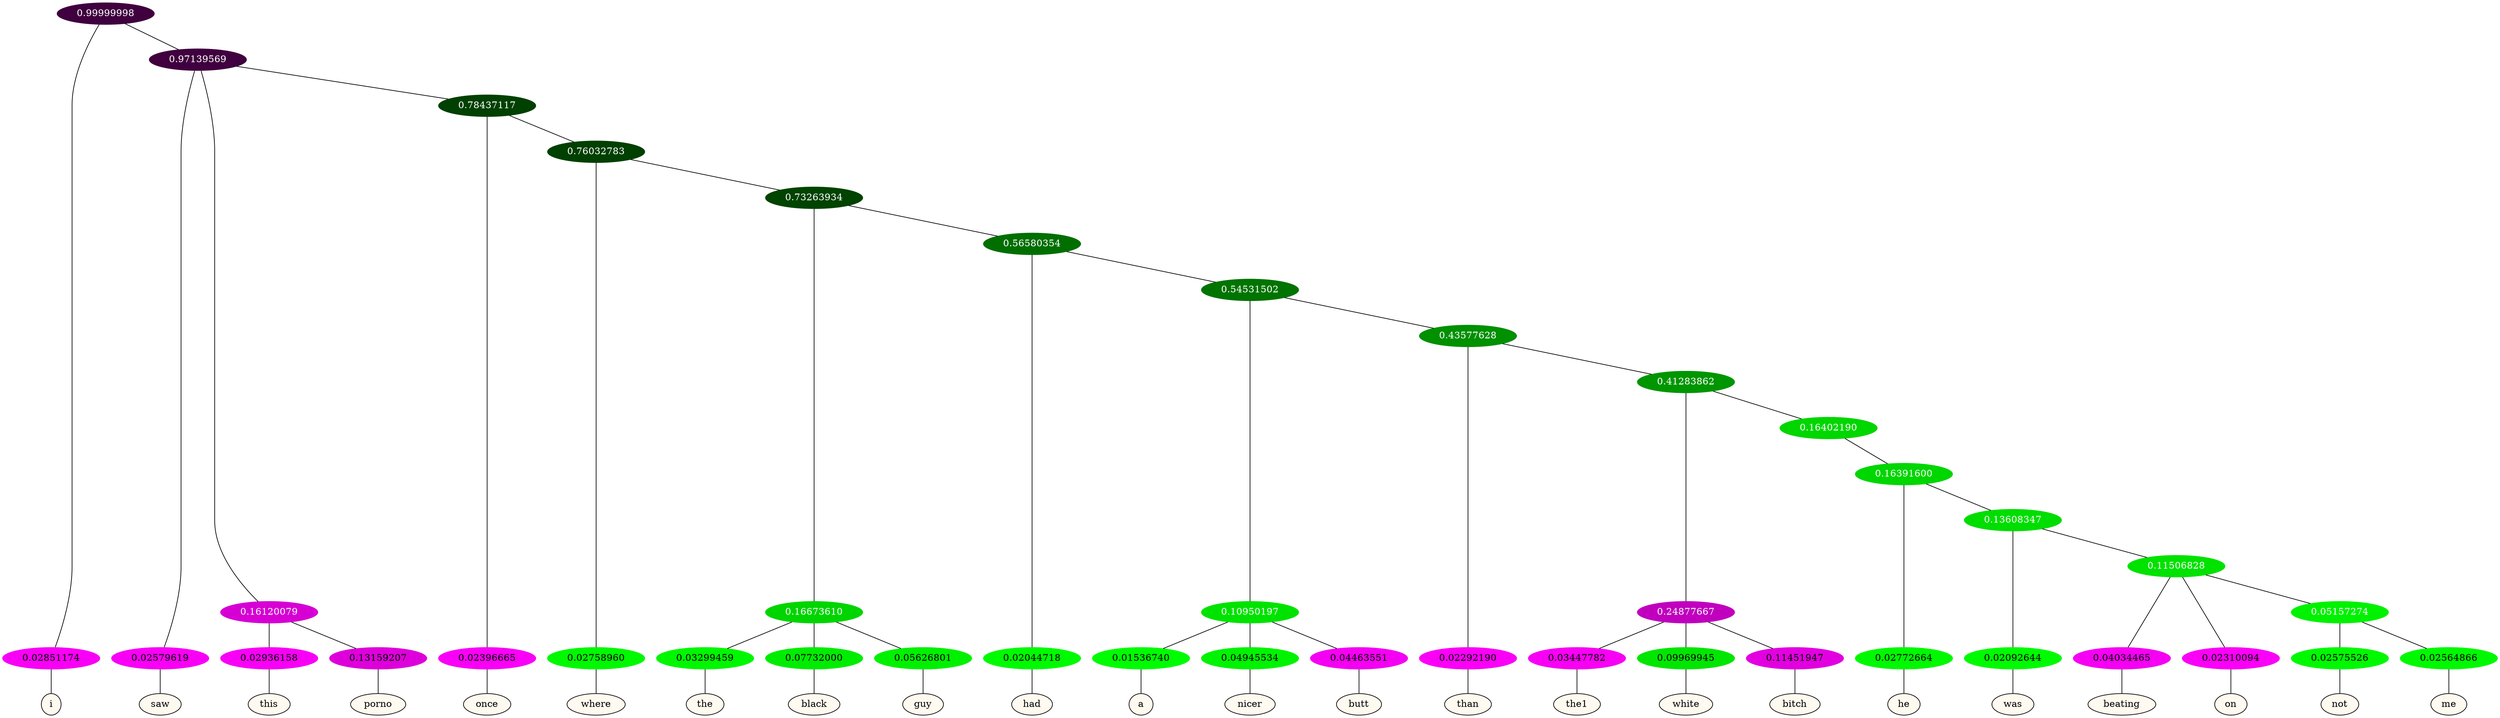 graph {
	node [format=png height=0.15 nodesep=0.001 ordering=out overlap=prism overlap_scaling=0.01 ranksep=0.001 ratio=0.2 style=filled width=0.15]
	{
		rank=same
		a_w_1 [label=i color=black fillcolor=floralwhite style="filled,solid"]
		a_w_3 [label=saw color=black fillcolor=floralwhite style="filled,solid"]
		a_w_6 [label=this color=black fillcolor=floralwhite style="filled,solid"]
		a_w_7 [label=porno color=black fillcolor=floralwhite style="filled,solid"]
		a_w_8 [label=once color=black fillcolor=floralwhite style="filled,solid"]
		a_w_10 [label=where color=black fillcolor=floralwhite style="filled,solid"]
		a_w_14 [label=the color=black fillcolor=floralwhite style="filled,solid"]
		a_w_15 [label=black color=black fillcolor=floralwhite style="filled,solid"]
		a_w_16 [label=guy color=black fillcolor=floralwhite style="filled,solid"]
		a_w_17 [label=had color=black fillcolor=floralwhite style="filled,solid"]
		a_w_21 [label=a color=black fillcolor=floralwhite style="filled,solid"]
		a_w_22 [label=nicer color=black fillcolor=floralwhite style="filled,solid"]
		a_w_23 [label=butt color=black fillcolor=floralwhite style="filled,solid"]
		a_w_24 [label=than color=black fillcolor=floralwhite style="filled,solid"]
		a_w_28 [label=the1 color=black fillcolor=floralwhite style="filled,solid"]
		a_w_29 [label=white color=black fillcolor=floralwhite style="filled,solid"]
		a_w_30 [label=bitch color=black fillcolor=floralwhite style="filled,solid"]
		a_w_32 [label=he color=black fillcolor=floralwhite style="filled,solid"]
		a_w_34 [label=was color=black fillcolor=floralwhite style="filled,solid"]
		a_w_36 [label=beating color=black fillcolor=floralwhite style="filled,solid"]
		a_w_37 [label=on color=black fillcolor=floralwhite style="filled,solid"]
		a_w_39 [label=not color=black fillcolor=floralwhite style="filled,solid"]
		a_w_40 [label=me color=black fillcolor=floralwhite style="filled,solid"]
	}
	a_n_1 -- a_w_1
	a_n_3 -- a_w_3
	a_n_6 -- a_w_6
	a_n_7 -- a_w_7
	a_n_8 -- a_w_8
	a_n_10 -- a_w_10
	a_n_14 -- a_w_14
	a_n_15 -- a_w_15
	a_n_16 -- a_w_16
	a_n_17 -- a_w_17
	a_n_21 -- a_w_21
	a_n_22 -- a_w_22
	a_n_23 -- a_w_23
	a_n_24 -- a_w_24
	a_n_28 -- a_w_28
	a_n_29 -- a_w_29
	a_n_30 -- a_w_30
	a_n_32 -- a_w_32
	a_n_34 -- a_w_34
	a_n_36 -- a_w_36
	a_n_37 -- a_w_37
	a_n_39 -- a_w_39
	a_n_40 -- a_w_40
	{
		rank=same
		a_n_1 [label=0.02851174 color="0.835 1.000 0.971" fontcolor=black]
		a_n_3 [label=0.02579619 color="0.835 1.000 0.974" fontcolor=black]
		a_n_6 [label=0.02936158 color="0.835 1.000 0.971" fontcolor=black]
		a_n_7 [label=0.13159207 color="0.835 1.000 0.868" fontcolor=black]
		a_n_8 [label=0.02396665 color="0.835 1.000 0.976" fontcolor=black]
		a_n_10 [label=0.02758960 color="0.334 1.000 0.972" fontcolor=black]
		a_n_14 [label=0.03299459 color="0.334 1.000 0.967" fontcolor=black]
		a_n_15 [label=0.07732000 color="0.334 1.000 0.923" fontcolor=black]
		a_n_16 [label=0.05626801 color="0.334 1.000 0.944" fontcolor=black]
		a_n_17 [label=0.02044718 color="0.334 1.000 0.980" fontcolor=black]
		a_n_21 [label=0.01536740 color="0.334 1.000 0.985" fontcolor=black]
		a_n_22 [label=0.04945534 color="0.334 1.000 0.951" fontcolor=black]
		a_n_23 [label=0.04463551 color="0.835 1.000 0.955" fontcolor=black]
		a_n_24 [label=0.02292190 color="0.835 1.000 0.977" fontcolor=black]
		a_n_28 [label=0.03447782 color="0.835 1.000 0.966" fontcolor=black]
		a_n_29 [label=0.09969945 color="0.334 1.000 0.900" fontcolor=black]
		a_n_30 [label=0.11451947 color="0.835 1.000 0.885" fontcolor=black]
		a_n_32 [label=0.02772664 color="0.334 1.000 0.972" fontcolor=black]
		a_n_34 [label=0.02092644 color="0.334 1.000 0.979" fontcolor=black]
		a_n_36 [label=0.04034465 color="0.835 1.000 0.960" fontcolor=black]
		a_n_37 [label=0.02310094 color="0.835 1.000 0.977" fontcolor=black]
		a_n_39 [label=0.02575526 color="0.334 1.000 0.974" fontcolor=black]
		a_n_40 [label=0.02564866 color="0.334 1.000 0.974" fontcolor=black]
	}
	a_n_0 [label=0.99999998 color="0.835 1.000 0.250" fontcolor=grey99]
	a_n_0 -- a_n_1
	a_n_2 [label=0.97139569 color="0.835 1.000 0.250" fontcolor=grey99]
	a_n_0 -- a_n_2
	a_n_2 -- a_n_3
	a_n_4 [label=0.16120079 color="0.835 1.000 0.839" fontcolor=grey99]
	a_n_2 -- a_n_4
	a_n_5 [label=0.78437117 color="0.334 1.000 0.250" fontcolor=grey99]
	a_n_2 -- a_n_5
	a_n_4 -- a_n_6
	a_n_4 -- a_n_7
	a_n_5 -- a_n_8
	a_n_9 [label=0.76032783 color="0.334 1.000 0.250" fontcolor=grey99]
	a_n_5 -- a_n_9
	a_n_9 -- a_n_10
	a_n_11 [label=0.73263934 color="0.334 1.000 0.267" fontcolor=grey99]
	a_n_9 -- a_n_11
	a_n_12 [label=0.16673610 color="0.334 1.000 0.833" fontcolor=grey99]
	a_n_11 -- a_n_12
	a_n_13 [label=0.56580354 color="0.334 1.000 0.434" fontcolor=grey99]
	a_n_11 -- a_n_13
	a_n_12 -- a_n_14
	a_n_12 -- a_n_15
	a_n_12 -- a_n_16
	a_n_13 -- a_n_17
	a_n_18 [label=0.54531502 color="0.334 1.000 0.455" fontcolor=grey99]
	a_n_13 -- a_n_18
	a_n_19 [label=0.10950197 color="0.334 1.000 0.890" fontcolor=grey99]
	a_n_18 -- a_n_19
	a_n_20 [label=0.43577628 color="0.334 1.000 0.564" fontcolor=grey99]
	a_n_18 -- a_n_20
	a_n_19 -- a_n_21
	a_n_19 -- a_n_22
	a_n_19 -- a_n_23
	a_n_20 -- a_n_24
	a_n_25 [label=0.41283862 color="0.334 1.000 0.587" fontcolor=grey99]
	a_n_20 -- a_n_25
	a_n_26 [label=0.24877667 color="0.835 1.000 0.751" fontcolor=grey99]
	a_n_25 -- a_n_26
	a_n_27 [label=0.16402190 color="0.334 1.000 0.836" fontcolor=grey99]
	a_n_25 -- a_n_27
	a_n_26 -- a_n_28
	a_n_26 -- a_n_29
	a_n_26 -- a_n_30
	a_n_31 [label=0.16391600 color="0.334 1.000 0.836" fontcolor=grey99]
	a_n_27 -- a_n_31
	a_n_31 -- a_n_32
	a_n_33 [label=0.13608347 color="0.334 1.000 0.864" fontcolor=grey99]
	a_n_31 -- a_n_33
	a_n_33 -- a_n_34
	a_n_35 [label=0.11506828 color="0.334 1.000 0.885" fontcolor=grey99]
	a_n_33 -- a_n_35
	a_n_35 -- a_n_36
	a_n_35 -- a_n_37
	a_n_38 [label=0.05157274 color="0.334 1.000 0.948" fontcolor=grey99]
	a_n_35 -- a_n_38
	a_n_38 -- a_n_39
	a_n_38 -- a_n_40
}
